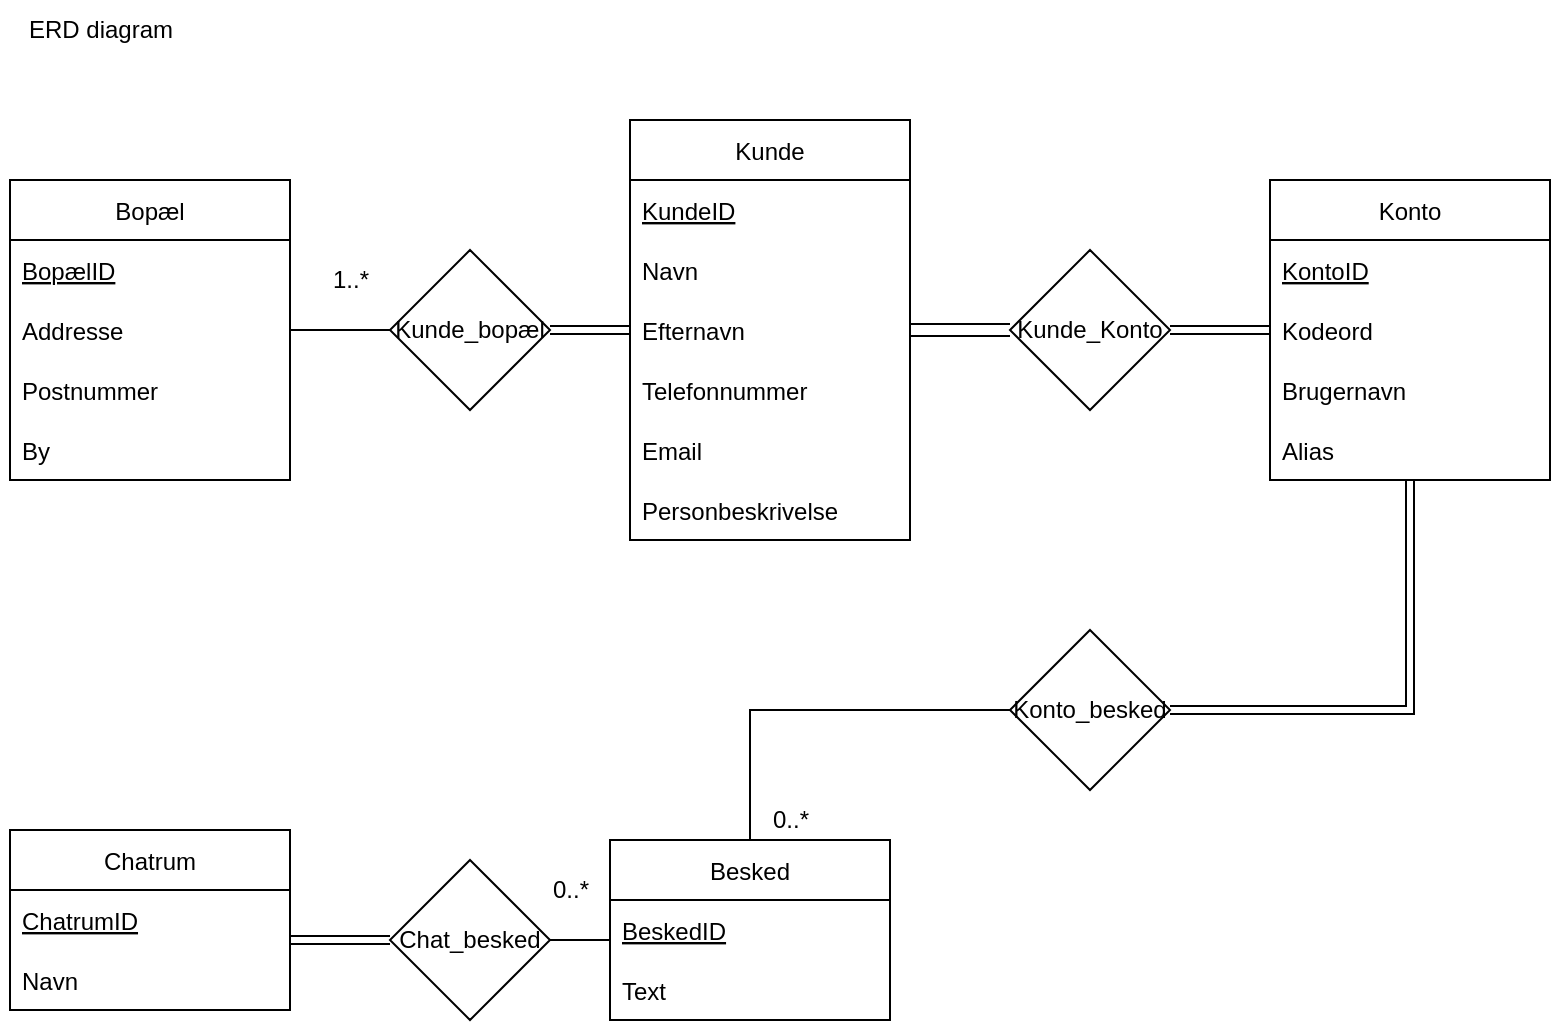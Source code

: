 <mxfile version="20.4.0" type="device"><diagram id="R2lEEEUBdFMjLlhIrx00" name="Page-1"><mxGraphModel dx="1422" dy="716" grid="1" gridSize="10" guides="1" tooltips="1" connect="1" arrows="1" fold="1" page="1" pageScale="1" pageWidth="850" pageHeight="1100" math="0" shadow="0" extFonts="Permanent Marker^https://fonts.googleapis.com/css?family=Permanent+Marker"><root><mxCell id="0"/><mxCell id="1" parent="0"/><mxCell id="3ErOlJNCRCWBNi7QbwG5-5" value="Konto" style="swimlane;fontStyle=0;childLayout=stackLayout;horizontal=1;startSize=30;horizontalStack=0;resizeParent=1;resizeParentMax=0;resizeLast=0;collapsible=1;marginBottom=0;" vertex="1" parent="1"><mxGeometry x="670" y="210" width="140" height="150" as="geometry"/></mxCell><mxCell id="3ErOlJNCRCWBNi7QbwG5-6" value="KontoID" style="text;strokeColor=none;fillColor=none;align=left;verticalAlign=middle;spacingLeft=4;spacingRight=4;overflow=hidden;points=[[0,0.5],[1,0.5]];portConstraint=eastwest;rotatable=0;fontStyle=4" vertex="1" parent="3ErOlJNCRCWBNi7QbwG5-5"><mxGeometry y="30" width="140" height="30" as="geometry"/></mxCell><mxCell id="3ErOlJNCRCWBNi7QbwG5-7" value="Kodeord" style="text;strokeColor=none;fillColor=none;align=left;verticalAlign=middle;spacingLeft=4;spacingRight=4;overflow=hidden;points=[[0,0.5],[1,0.5]];portConstraint=eastwest;rotatable=0;" vertex="1" parent="3ErOlJNCRCWBNi7QbwG5-5"><mxGeometry y="60" width="140" height="30" as="geometry"/></mxCell><mxCell id="3ErOlJNCRCWBNi7QbwG5-8" value="Brugernavn" style="text;strokeColor=none;fillColor=none;align=left;verticalAlign=middle;spacingLeft=4;spacingRight=4;overflow=hidden;points=[[0,0.5],[1,0.5]];portConstraint=eastwest;rotatable=0;" vertex="1" parent="3ErOlJNCRCWBNi7QbwG5-5"><mxGeometry y="90" width="140" height="30" as="geometry"/></mxCell><mxCell id="3ErOlJNCRCWBNi7QbwG5-9" value="Alias" style="text;strokeColor=none;fillColor=none;align=left;verticalAlign=middle;spacingLeft=4;spacingRight=4;overflow=hidden;points=[[0,0.5],[1,0.5]];portConstraint=eastwest;rotatable=0;" vertex="1" parent="3ErOlJNCRCWBNi7QbwG5-5"><mxGeometry y="120" width="140" height="30" as="geometry"/></mxCell><mxCell id="3ErOlJNCRCWBNi7QbwG5-10" value="Kunde" style="swimlane;fontStyle=0;childLayout=stackLayout;horizontal=1;startSize=30;horizontalStack=0;resizeParent=1;resizeParentMax=0;resizeLast=0;collapsible=1;marginBottom=0;" vertex="1" parent="1"><mxGeometry x="350" y="180" width="140" height="210" as="geometry"/></mxCell><mxCell id="3ErOlJNCRCWBNi7QbwG5-11" value="KundeID" style="text;strokeColor=none;fillColor=none;align=left;verticalAlign=middle;spacingLeft=4;spacingRight=4;overflow=hidden;points=[[0,0.5],[1,0.5]];portConstraint=eastwest;rotatable=0;fontStyle=4" vertex="1" parent="3ErOlJNCRCWBNi7QbwG5-10"><mxGeometry y="30" width="140" height="30" as="geometry"/></mxCell><mxCell id="3ErOlJNCRCWBNi7QbwG5-12" value="Navn" style="text;strokeColor=none;fillColor=none;align=left;verticalAlign=middle;spacingLeft=4;spacingRight=4;overflow=hidden;points=[[0,0.5],[1,0.5]];portConstraint=eastwest;rotatable=0;" vertex="1" parent="3ErOlJNCRCWBNi7QbwG5-10"><mxGeometry y="60" width="140" height="30" as="geometry"/></mxCell><mxCell id="3ErOlJNCRCWBNi7QbwG5-13" value="Efternavn" style="text;strokeColor=none;fillColor=none;align=left;verticalAlign=middle;spacingLeft=4;spacingRight=4;overflow=hidden;points=[[0,0.5],[1,0.5]];portConstraint=eastwest;rotatable=0;" vertex="1" parent="3ErOlJNCRCWBNi7QbwG5-10"><mxGeometry y="90" width="140" height="30" as="geometry"/></mxCell><mxCell id="3ErOlJNCRCWBNi7QbwG5-14" value="Telefonnummer" style="text;strokeColor=none;fillColor=none;align=left;verticalAlign=middle;spacingLeft=4;spacingRight=4;overflow=hidden;points=[[0,0.5],[1,0.5]];portConstraint=eastwest;rotatable=0;" vertex="1" parent="3ErOlJNCRCWBNi7QbwG5-10"><mxGeometry y="120" width="140" height="30" as="geometry"/></mxCell><mxCell id="3ErOlJNCRCWBNi7QbwG5-15" value="Email" style="text;strokeColor=none;fillColor=none;align=left;verticalAlign=middle;spacingLeft=4;spacingRight=4;overflow=hidden;points=[[0,0.5],[1,0.5]];portConstraint=eastwest;rotatable=0;" vertex="1" parent="3ErOlJNCRCWBNi7QbwG5-10"><mxGeometry y="150" width="140" height="30" as="geometry"/></mxCell><mxCell id="3ErOlJNCRCWBNi7QbwG5-19" value="Personbeskrivelse" style="text;strokeColor=none;fillColor=none;align=left;verticalAlign=middle;spacingLeft=4;spacingRight=4;overflow=hidden;points=[[0,0.5],[1,0.5]];portConstraint=eastwest;rotatable=0;" vertex="1" parent="3ErOlJNCRCWBNi7QbwG5-10"><mxGeometry y="180" width="140" height="30" as="geometry"/></mxCell><mxCell id="3ErOlJNCRCWBNi7QbwG5-20" value="Bopæl" style="swimlane;fontStyle=0;childLayout=stackLayout;horizontal=1;startSize=30;horizontalStack=0;resizeParent=1;resizeParentMax=0;resizeLast=0;collapsible=1;marginBottom=0;" vertex="1" parent="1"><mxGeometry x="40" y="210" width="140" height="150" as="geometry"/></mxCell><mxCell id="3ErOlJNCRCWBNi7QbwG5-21" value="BopælID" style="text;strokeColor=none;fillColor=none;align=left;verticalAlign=middle;spacingLeft=4;spacingRight=4;overflow=hidden;points=[[0,0.5],[1,0.5]];portConstraint=eastwest;rotatable=0;fontStyle=4" vertex="1" parent="3ErOlJNCRCWBNi7QbwG5-20"><mxGeometry y="30" width="140" height="30" as="geometry"/></mxCell><mxCell id="3ErOlJNCRCWBNi7QbwG5-26" value="Addresse" style="text;strokeColor=none;fillColor=none;align=left;verticalAlign=middle;spacingLeft=4;spacingRight=4;overflow=hidden;points=[[0,0.5],[1,0.5]];portConstraint=eastwest;rotatable=0;" vertex="1" parent="3ErOlJNCRCWBNi7QbwG5-20"><mxGeometry y="60" width="140" height="30" as="geometry"/></mxCell><mxCell id="3ErOlJNCRCWBNi7QbwG5-27" value="Postnummer" style="text;strokeColor=none;fillColor=none;align=left;verticalAlign=middle;spacingLeft=4;spacingRight=4;overflow=hidden;points=[[0,0.5],[1,0.5]];portConstraint=eastwest;rotatable=0;" vertex="1" parent="3ErOlJNCRCWBNi7QbwG5-20"><mxGeometry y="90" width="140" height="30" as="geometry"/></mxCell><mxCell id="3ErOlJNCRCWBNi7QbwG5-28" value="By" style="text;strokeColor=none;fillColor=none;align=left;verticalAlign=middle;spacingLeft=4;spacingRight=4;overflow=hidden;points=[[0,0.5],[1,0.5]];portConstraint=eastwest;rotatable=0;" vertex="1" parent="3ErOlJNCRCWBNi7QbwG5-20"><mxGeometry y="120" width="140" height="30" as="geometry"/></mxCell><mxCell id="3ErOlJNCRCWBNi7QbwG5-35" style="edgeStyle=orthogonalEdgeStyle;rounded=0;orthogonalLoop=1;jettySize=auto;html=1;exitX=1;exitY=0.5;exitDx=0;exitDy=0;entryX=0;entryY=0.5;entryDx=0;entryDy=0;endArrow=none;endFill=0;shape=link;" edge="1" parent="1" source="3ErOlJNCRCWBNi7QbwG5-30" target="3ErOlJNCRCWBNi7QbwG5-13"><mxGeometry relative="1" as="geometry"/></mxCell><mxCell id="3ErOlJNCRCWBNi7QbwG5-30" value="Kunde_bopæl" style="rhombus;whiteSpace=wrap;html=1;" vertex="1" parent="1"><mxGeometry x="230" y="245" width="80" height="80" as="geometry"/></mxCell><mxCell id="3ErOlJNCRCWBNi7QbwG5-37" style="edgeStyle=orthogonalEdgeStyle;shape=link;rounded=0;orthogonalLoop=1;jettySize=auto;html=1;endArrow=none;endFill=0;width=6;entryX=1;entryY=0.5;entryDx=0;entryDy=0;" edge="1" parent="1" source="3ErOlJNCRCWBNi7QbwG5-31" target="3ErOlJNCRCWBNi7QbwG5-13"><mxGeometry relative="1" as="geometry"><mxPoint x="500" y="280" as="targetPoint"/></mxGeometry></mxCell><mxCell id="3ErOlJNCRCWBNi7QbwG5-38" style="edgeStyle=orthogonalEdgeStyle;shape=link;rounded=0;orthogonalLoop=1;jettySize=auto;html=1;entryX=0;entryY=0.5;entryDx=0;entryDy=0;endArrow=none;endFill=0;" edge="1" parent="1" source="3ErOlJNCRCWBNi7QbwG5-31" target="3ErOlJNCRCWBNi7QbwG5-7"><mxGeometry relative="1" as="geometry"/></mxCell><mxCell id="3ErOlJNCRCWBNi7QbwG5-31" value="Kunde_Konto" style="rhombus;whiteSpace=wrap;html=1;" vertex="1" parent="1"><mxGeometry x="540" y="245" width="80" height="80" as="geometry"/></mxCell><mxCell id="3ErOlJNCRCWBNi7QbwG5-33" style="edgeStyle=orthogonalEdgeStyle;rounded=0;orthogonalLoop=1;jettySize=auto;html=1;entryX=0;entryY=0.5;entryDx=0;entryDy=0;endArrow=none;endFill=0;" edge="1" parent="1" source="3ErOlJNCRCWBNi7QbwG5-26" target="3ErOlJNCRCWBNi7QbwG5-30"><mxGeometry relative="1" as="geometry"/></mxCell><mxCell id="3ErOlJNCRCWBNi7QbwG5-34" value="1..*" style="text;html=1;align=center;verticalAlign=middle;resizable=0;points=[];autosize=1;strokeColor=none;fillColor=none;" vertex="1" parent="1"><mxGeometry x="190" y="245" width="40" height="30" as="geometry"/></mxCell><mxCell id="3ErOlJNCRCWBNi7QbwG5-39" value="Chatrum" style="swimlane;fontStyle=0;childLayout=stackLayout;horizontal=1;startSize=30;horizontalStack=0;resizeParent=1;resizeParentMax=0;resizeLast=0;collapsible=1;marginBottom=0;" vertex="1" parent="1"><mxGeometry x="40" y="535" width="140" height="90" as="geometry"/></mxCell><mxCell id="3ErOlJNCRCWBNi7QbwG5-40" value="ChatrumID" style="text;strokeColor=none;fillColor=none;align=left;verticalAlign=middle;spacingLeft=4;spacingRight=4;overflow=hidden;points=[[0,0.5],[1,0.5]];portConstraint=eastwest;rotatable=0;fontStyle=4" vertex="1" parent="3ErOlJNCRCWBNi7QbwG5-39"><mxGeometry y="30" width="140" height="30" as="geometry"/></mxCell><mxCell id="3ErOlJNCRCWBNi7QbwG5-41" value="Navn" style="text;strokeColor=none;fillColor=none;align=left;verticalAlign=middle;spacingLeft=4;spacingRight=4;overflow=hidden;points=[[0,0.5],[1,0.5]];portConstraint=eastwest;rotatable=0;" vertex="1" parent="3ErOlJNCRCWBNi7QbwG5-39"><mxGeometry y="60" width="140" height="30" as="geometry"/></mxCell><mxCell id="3ErOlJNCRCWBNi7QbwG5-60" style="edgeStyle=orthogonalEdgeStyle;rounded=0;orthogonalLoop=1;jettySize=auto;html=1;entryX=1;entryY=0.5;entryDx=0;entryDy=0;endArrow=none;endFill=0;" edge="1" parent="1" source="3ErOlJNCRCWBNi7QbwG5-46" target="3ErOlJNCRCWBNi7QbwG5-58"><mxGeometry relative="1" as="geometry"><Array as="points"><mxPoint x="330" y="590"/><mxPoint x="330" y="590"/></Array></mxGeometry></mxCell><mxCell id="3ErOlJNCRCWBNi7QbwG5-46" value="Besked" style="swimlane;fontStyle=0;childLayout=stackLayout;horizontal=1;startSize=30;horizontalStack=0;resizeParent=1;resizeParentMax=0;resizeLast=0;collapsible=1;marginBottom=0;" vertex="1" parent="1"><mxGeometry x="340" y="540" width="140" height="90" as="geometry"/></mxCell><mxCell id="3ErOlJNCRCWBNi7QbwG5-47" value="BeskedID" style="text;strokeColor=none;fillColor=none;align=left;verticalAlign=middle;spacingLeft=4;spacingRight=4;overflow=hidden;points=[[0,0.5],[1,0.5]];portConstraint=eastwest;rotatable=0;fontStyle=4" vertex="1" parent="3ErOlJNCRCWBNi7QbwG5-46"><mxGeometry y="30" width="140" height="30" as="geometry"/></mxCell><mxCell id="3ErOlJNCRCWBNi7QbwG5-52" value="Text" style="text;strokeColor=none;fillColor=none;align=left;verticalAlign=middle;spacingLeft=4;spacingRight=4;overflow=hidden;points=[[0,0.5],[1,0.5]];portConstraint=eastwest;rotatable=0;" vertex="1" parent="3ErOlJNCRCWBNi7QbwG5-46"><mxGeometry y="60" width="140" height="30" as="geometry"/></mxCell><mxCell id="3ErOlJNCRCWBNi7QbwG5-55" style="edgeStyle=orthogonalEdgeStyle;rounded=0;orthogonalLoop=1;jettySize=auto;html=1;endArrow=none;endFill=0;" edge="1" parent="1" source="3ErOlJNCRCWBNi7QbwG5-54" target="3ErOlJNCRCWBNi7QbwG5-46"><mxGeometry relative="1" as="geometry"/></mxCell><mxCell id="3ErOlJNCRCWBNi7QbwG5-56" style="edgeStyle=orthogonalEdgeStyle;rounded=0;orthogonalLoop=1;jettySize=auto;html=1;entryX=0.5;entryY=1;entryDx=0;entryDy=0;endArrow=none;endFill=0;shape=link;" edge="1" parent="1" source="3ErOlJNCRCWBNi7QbwG5-54" target="3ErOlJNCRCWBNi7QbwG5-5"><mxGeometry relative="1" as="geometry"/></mxCell><mxCell id="3ErOlJNCRCWBNi7QbwG5-54" value="Konto_besked" style="rhombus;whiteSpace=wrap;html=1;" vertex="1" parent="1"><mxGeometry x="540" y="435" width="80" height="80" as="geometry"/></mxCell><mxCell id="3ErOlJNCRCWBNi7QbwG5-62" style="edgeStyle=orthogonalEdgeStyle;rounded=0;orthogonalLoop=1;jettySize=auto;html=1;entryX=1;entryY=-0.167;entryDx=0;entryDy=0;entryPerimeter=0;endArrow=none;endFill=0;shape=link;" edge="1" parent="1" source="3ErOlJNCRCWBNi7QbwG5-58" target="3ErOlJNCRCWBNi7QbwG5-41"><mxGeometry relative="1" as="geometry"/></mxCell><mxCell id="3ErOlJNCRCWBNi7QbwG5-58" value="Chat_besked" style="rhombus;whiteSpace=wrap;html=1;" vertex="1" parent="1"><mxGeometry x="230" y="550" width="80" height="80" as="geometry"/></mxCell><mxCell id="3ErOlJNCRCWBNi7QbwG5-66" value="0..*" style="text;html=1;align=center;verticalAlign=middle;resizable=0;points=[];autosize=1;strokeColor=none;fillColor=none;" vertex="1" parent="1"><mxGeometry x="300" y="550" width="40" height="30" as="geometry"/></mxCell><mxCell id="3ErOlJNCRCWBNi7QbwG5-73" value="ERD diagram" style="text;html=1;align=center;verticalAlign=middle;resizable=0;points=[];autosize=1;strokeColor=none;fillColor=none;fontSize=12;" vertex="1" parent="1"><mxGeometry x="35" y="120" width="100" height="30" as="geometry"/></mxCell><mxCell id="3ErOlJNCRCWBNi7QbwG5-75" value="0..*" style="text;html=1;align=center;verticalAlign=middle;resizable=0;points=[];autosize=1;strokeColor=none;fillColor=none;fontSize=12;" vertex="1" parent="1"><mxGeometry x="410" y="515" width="40" height="30" as="geometry"/></mxCell></root></mxGraphModel></diagram></mxfile>